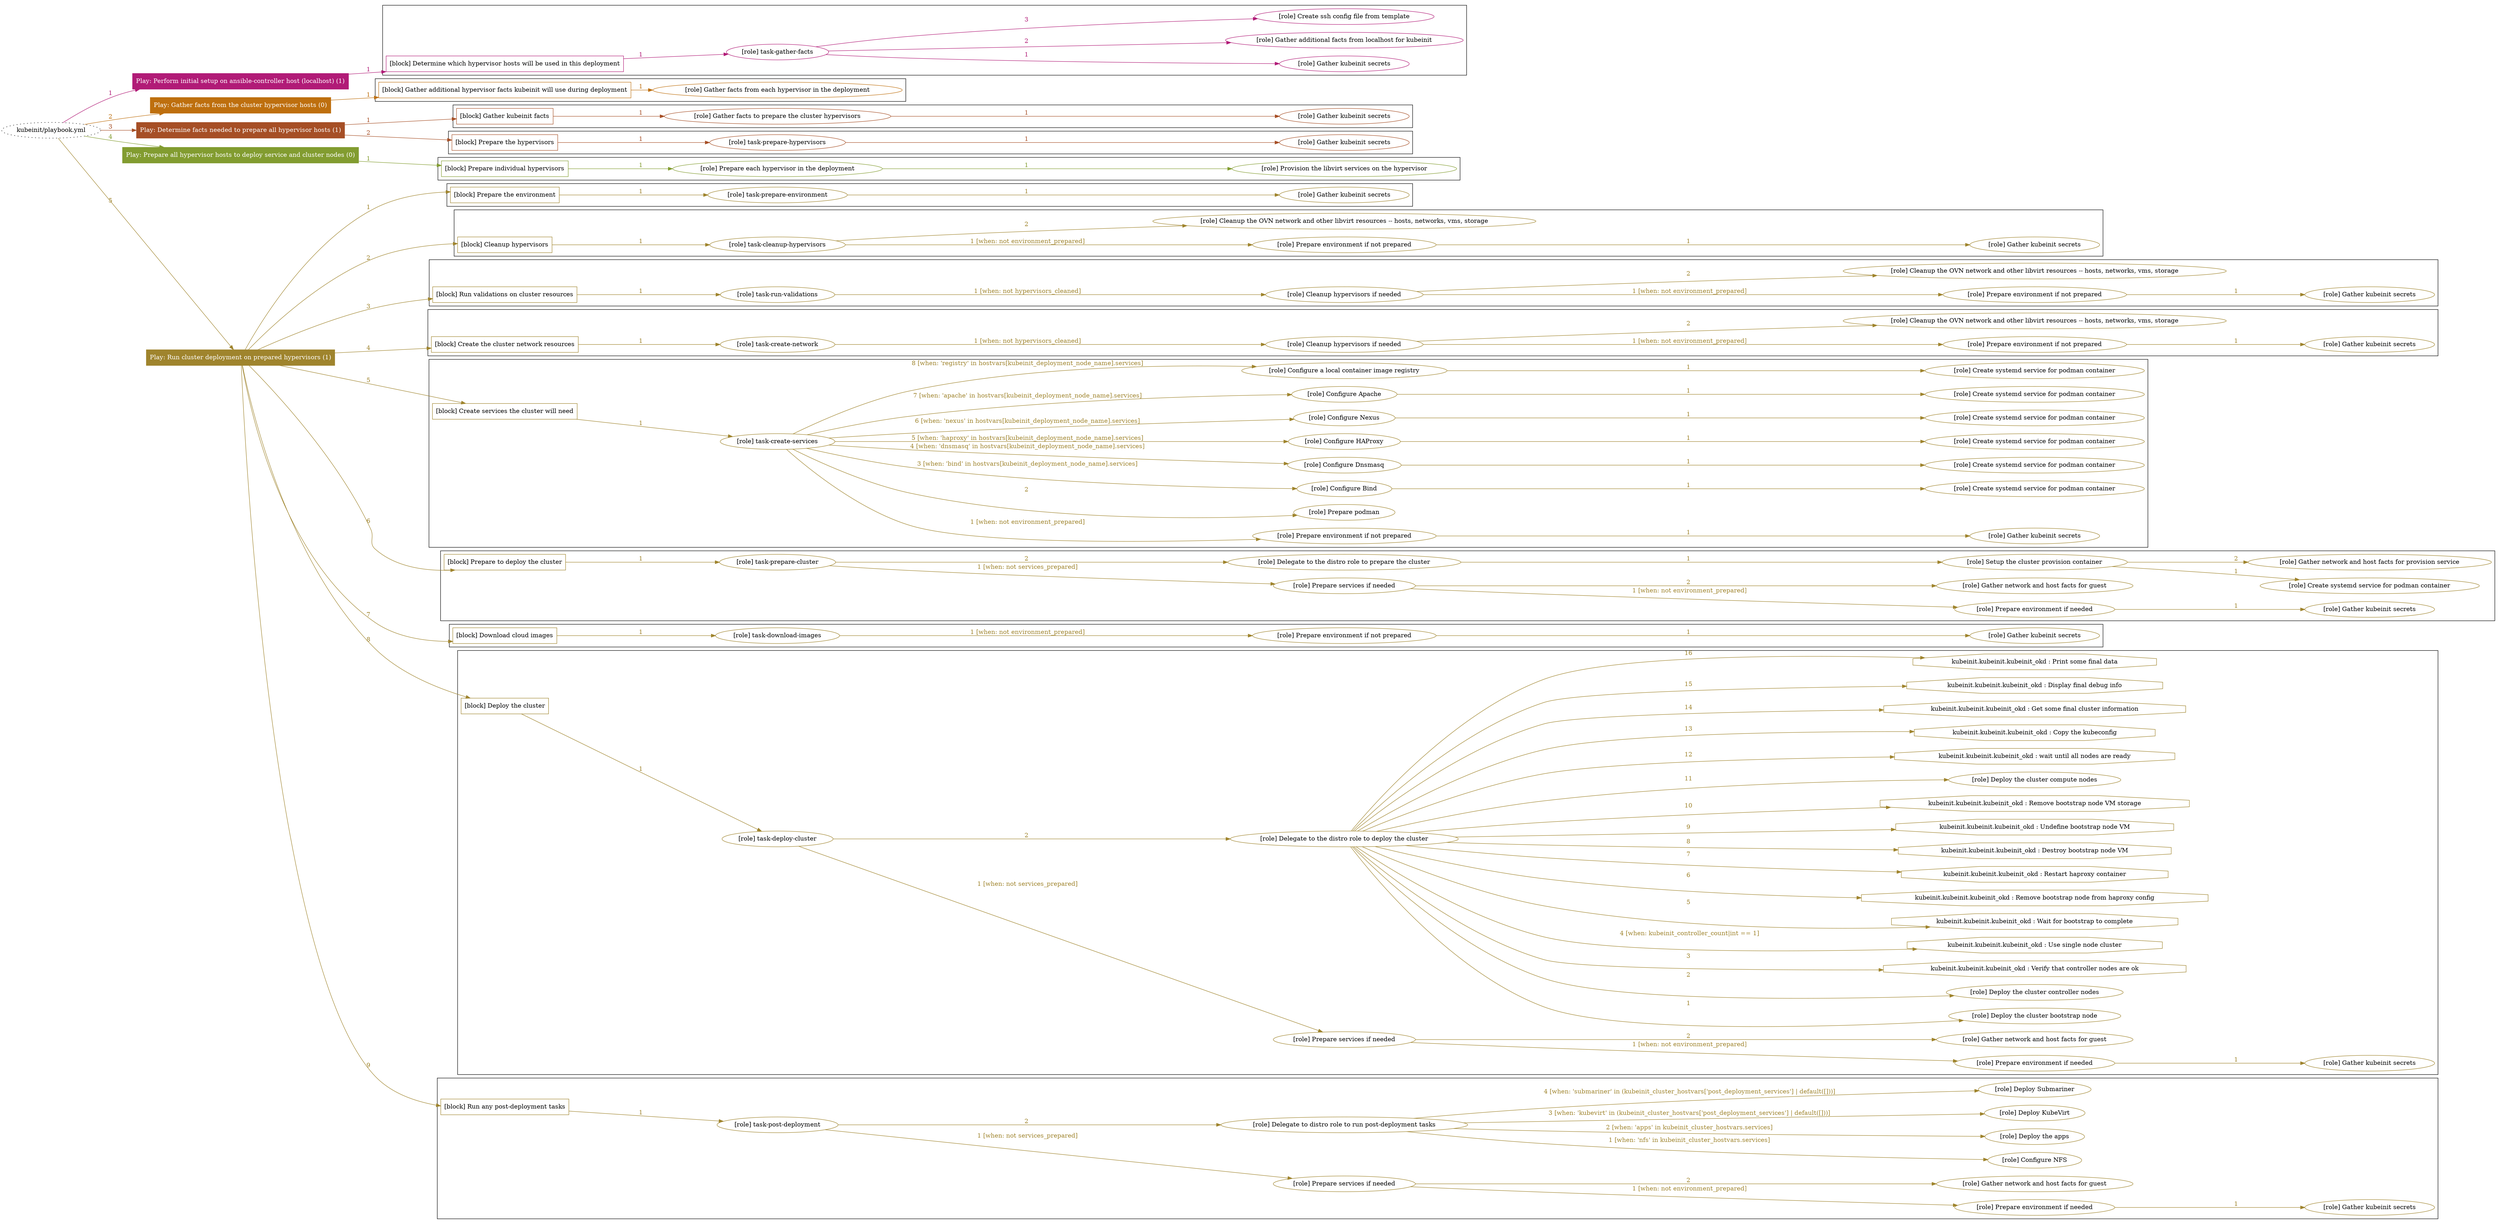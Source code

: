 digraph {
	graph [concentrate=true ordering=in rankdir=LR ratio=fill]
	edge [esep=5 sep=10]
	"kubeinit/playbook.yml" [URL="/home/runner/work/kubeinit/kubeinit/kubeinit/playbook.yml" id=playbook_5c9ea34f style=dotted]
	"kubeinit/playbook.yml" -> play_6ca6a81e [label="1 " color="#b11b77" fontcolor="#b11b77" id=edge_bc19cc4a labeltooltip="1 " tooltip="1 "]
	subgraph "Play: Perform initial setup on ansible-controller host (localhost) (1)" {
		play_6ca6a81e [label="Play: Perform initial setup on ansible-controller host (localhost) (1)" URL="/home/runner/work/kubeinit/kubeinit/kubeinit/playbook.yml" color="#b11b77" fontcolor="#ffffff" id=play_6ca6a81e shape=box style=filled tooltip=localhost]
		play_6ca6a81e -> block_f08c0047 [label=1 color="#b11b77" fontcolor="#b11b77" id=edge_d93e45da labeltooltip=1 tooltip=1]
		subgraph cluster_block_f08c0047 {
			block_f08c0047 [label="[block] Determine which hypervisor hosts will be used in this deployment" URL="/home/runner/work/kubeinit/kubeinit/kubeinit/playbook.yml" color="#b11b77" id=block_f08c0047 labeltooltip="Determine which hypervisor hosts will be used in this deployment" shape=box tooltip="Determine which hypervisor hosts will be used in this deployment"]
			block_f08c0047 -> role_46effdf0 [label="1 " color="#b11b77" fontcolor="#b11b77" id=edge_4ccb968c labeltooltip="1 " tooltip="1 "]
			subgraph "task-gather-facts" {
				role_46effdf0 [label="[role] task-gather-facts" URL="/home/runner/work/kubeinit/kubeinit/kubeinit/playbook.yml" color="#b11b77" id=role_46effdf0 tooltip="task-gather-facts"]
				role_46effdf0 -> role_02575745 [label="1 " color="#b11b77" fontcolor="#b11b77" id=edge_0989b339 labeltooltip="1 " tooltip="1 "]
				subgraph "Gather kubeinit secrets" {
					role_02575745 [label="[role] Gather kubeinit secrets" URL="/home/runner/.ansible/collections/ansible_collections/kubeinit/kubeinit/roles/kubeinit_prepare/tasks/build_hypervisors_group.yml" color="#b11b77" id=role_02575745 tooltip="Gather kubeinit secrets"]
				}
				role_46effdf0 -> role_52f49c52 [label="2 " color="#b11b77" fontcolor="#b11b77" id=edge_9549714e labeltooltip="2 " tooltip="2 "]
				subgraph "Gather additional facts from localhost for kubeinit" {
					role_52f49c52 [label="[role] Gather additional facts from localhost for kubeinit" URL="/home/runner/.ansible/collections/ansible_collections/kubeinit/kubeinit/roles/kubeinit_prepare/tasks/build_hypervisors_group.yml" color="#b11b77" id=role_52f49c52 tooltip="Gather additional facts from localhost for kubeinit"]
				}
				role_46effdf0 -> role_6942180b [label="3 " color="#b11b77" fontcolor="#b11b77" id=edge_e571b41d labeltooltip="3 " tooltip="3 "]
				subgraph "Create ssh config file from template" {
					role_6942180b [label="[role] Create ssh config file from template" URL="/home/runner/.ansible/collections/ansible_collections/kubeinit/kubeinit/roles/kubeinit_prepare/tasks/build_hypervisors_group.yml" color="#b11b77" id=role_6942180b tooltip="Create ssh config file from template"]
				}
			}
		}
	}
	"kubeinit/playbook.yml" -> play_04910072 [label="2 " color="#be6f0e" fontcolor="#be6f0e" id=edge_32b33749 labeltooltip="2 " tooltip="2 "]
	subgraph "Play: Gather facts from the cluster hypervisor hosts (0)" {
		play_04910072 [label="Play: Gather facts from the cluster hypervisor hosts (0)" URL="/home/runner/work/kubeinit/kubeinit/kubeinit/playbook.yml" color="#be6f0e" fontcolor="#ffffff" id=play_04910072 shape=box style=filled tooltip="Play: Gather facts from the cluster hypervisor hosts (0)"]
		play_04910072 -> block_9ff4bc0a [label=1 color="#be6f0e" fontcolor="#be6f0e" id=edge_abeae41e labeltooltip=1 tooltip=1]
		subgraph cluster_block_9ff4bc0a {
			block_9ff4bc0a [label="[block] Gather additional hypervisor facts kubeinit will use during deployment" URL="/home/runner/work/kubeinit/kubeinit/kubeinit/playbook.yml" color="#be6f0e" id=block_9ff4bc0a labeltooltip="Gather additional hypervisor facts kubeinit will use during deployment" shape=box tooltip="Gather additional hypervisor facts kubeinit will use during deployment"]
			block_9ff4bc0a -> role_555adbfb [label="1 " color="#be6f0e" fontcolor="#be6f0e" id=edge_a27bd84a labeltooltip="1 " tooltip="1 "]
			subgraph "Gather facts from each hypervisor in the deployment" {
				role_555adbfb [label="[role] Gather facts from each hypervisor in the deployment" URL="/home/runner/work/kubeinit/kubeinit/kubeinit/playbook.yml" color="#be6f0e" id=role_555adbfb tooltip="Gather facts from each hypervisor in the deployment"]
			}
		}
	}
	"kubeinit/playbook.yml" -> play_123aeae4 [label="3 " color="#a64f26" fontcolor="#a64f26" id=edge_34bd69ea labeltooltip="3 " tooltip="3 "]
	subgraph "Play: Determine facts needed to prepare all hypervisor hosts (1)" {
		play_123aeae4 [label="Play: Determine facts needed to prepare all hypervisor hosts (1)" URL="/home/runner/work/kubeinit/kubeinit/kubeinit/playbook.yml" color="#a64f26" fontcolor="#ffffff" id=play_123aeae4 shape=box style=filled tooltip=localhost]
		play_123aeae4 -> block_f031c264 [label=1 color="#a64f26" fontcolor="#a64f26" id=edge_2b892676 labeltooltip=1 tooltip=1]
		subgraph cluster_block_f031c264 {
			block_f031c264 [label="[block] Gather kubeinit facts" URL="/home/runner/work/kubeinit/kubeinit/kubeinit/playbook.yml" color="#a64f26" id=block_f031c264 labeltooltip="Gather kubeinit facts" shape=box tooltip="Gather kubeinit facts"]
			block_f031c264 -> role_c4367da5 [label="1 " color="#a64f26" fontcolor="#a64f26" id=edge_7df99461 labeltooltip="1 " tooltip="1 "]
			subgraph "Gather facts to prepare the cluster hypervisors" {
				role_c4367da5 [label="[role] Gather facts to prepare the cluster hypervisors" URL="/home/runner/work/kubeinit/kubeinit/kubeinit/playbook.yml" color="#a64f26" id=role_c4367da5 tooltip="Gather facts to prepare the cluster hypervisors"]
				role_c4367da5 -> role_2ec5369c [label="1 " color="#a64f26" fontcolor="#a64f26" id=edge_28082bf4 labeltooltip="1 " tooltip="1 "]
				subgraph "Gather kubeinit secrets" {
					role_2ec5369c [label="[role] Gather kubeinit secrets" URL="/home/runner/.ansible/collections/ansible_collections/kubeinit/kubeinit/roles/kubeinit_prepare/tasks/gather_kubeinit_facts.yml" color="#a64f26" id=role_2ec5369c tooltip="Gather kubeinit secrets"]
				}
			}
		}
		play_123aeae4 -> block_99a0bf9a [label=2 color="#a64f26" fontcolor="#a64f26" id=edge_ea6e3ba3 labeltooltip=2 tooltip=2]
		subgraph cluster_block_99a0bf9a {
			block_99a0bf9a [label="[block] Prepare the hypervisors" URL="/home/runner/work/kubeinit/kubeinit/kubeinit/playbook.yml" color="#a64f26" id=block_99a0bf9a labeltooltip="Prepare the hypervisors" shape=box tooltip="Prepare the hypervisors"]
			block_99a0bf9a -> role_23d9ab2c [label="1 " color="#a64f26" fontcolor="#a64f26" id=edge_b837ba85 labeltooltip="1 " tooltip="1 "]
			subgraph "task-prepare-hypervisors" {
				role_23d9ab2c [label="[role] task-prepare-hypervisors" URL="/home/runner/work/kubeinit/kubeinit/kubeinit/playbook.yml" color="#a64f26" id=role_23d9ab2c tooltip="task-prepare-hypervisors"]
				role_23d9ab2c -> role_a0cd9a19 [label="1 " color="#a64f26" fontcolor="#a64f26" id=edge_18cffeb0 labeltooltip="1 " tooltip="1 "]
				subgraph "Gather kubeinit secrets" {
					role_a0cd9a19 [label="[role] Gather kubeinit secrets" URL="/home/runner/.ansible/collections/ansible_collections/kubeinit/kubeinit/roles/kubeinit_prepare/tasks/gather_kubeinit_facts.yml" color="#a64f26" id=role_a0cd9a19 tooltip="Gather kubeinit secrets"]
				}
			}
		}
	}
	"kubeinit/playbook.yml" -> play_250181da [label="4 " color="#829c30" fontcolor="#829c30" id=edge_bc5424ec labeltooltip="4 " tooltip="4 "]
	subgraph "Play: Prepare all hypervisor hosts to deploy service and cluster nodes (0)" {
		play_250181da [label="Play: Prepare all hypervisor hosts to deploy service and cluster nodes (0)" URL="/home/runner/work/kubeinit/kubeinit/kubeinit/playbook.yml" color="#829c30" fontcolor="#ffffff" id=play_250181da shape=box style=filled tooltip="Play: Prepare all hypervisor hosts to deploy service and cluster nodes (0)"]
		play_250181da -> block_2d2db09a [label=1 color="#829c30" fontcolor="#829c30" id=edge_62d08c64 labeltooltip=1 tooltip=1]
		subgraph cluster_block_2d2db09a {
			block_2d2db09a [label="[block] Prepare individual hypervisors" URL="/home/runner/work/kubeinit/kubeinit/kubeinit/playbook.yml" color="#829c30" id=block_2d2db09a labeltooltip="Prepare individual hypervisors" shape=box tooltip="Prepare individual hypervisors"]
			block_2d2db09a -> role_5357b9eb [label="1 " color="#829c30" fontcolor="#829c30" id=edge_71a5f24c labeltooltip="1 " tooltip="1 "]
			subgraph "Prepare each hypervisor in the deployment" {
				role_5357b9eb [label="[role] Prepare each hypervisor in the deployment" URL="/home/runner/work/kubeinit/kubeinit/kubeinit/playbook.yml" color="#829c30" id=role_5357b9eb tooltip="Prepare each hypervisor in the deployment"]
				role_5357b9eb -> role_ceb59b90 [label="1 " color="#829c30" fontcolor="#829c30" id=edge_4a9be993 labeltooltip="1 " tooltip="1 "]
				subgraph "Provision the libvirt services on the hypervisor" {
					role_ceb59b90 [label="[role] Provision the libvirt services on the hypervisor" URL="/home/runner/.ansible/collections/ansible_collections/kubeinit/kubeinit/roles/kubeinit_prepare/tasks/prepare_hypervisor.yml" color="#829c30" id=role_ceb59b90 tooltip="Provision the libvirt services on the hypervisor"]
				}
			}
		}
	}
	"kubeinit/playbook.yml" -> play_fdb95ba7 [label="5 " color="#9f842d" fontcolor="#9f842d" id=edge_77c61ff1 labeltooltip="5 " tooltip="5 "]
	subgraph "Play: Run cluster deployment on prepared hypervisors (1)" {
		play_fdb95ba7 [label="Play: Run cluster deployment on prepared hypervisors (1)" URL="/home/runner/work/kubeinit/kubeinit/kubeinit/playbook.yml" color="#9f842d" fontcolor="#ffffff" id=play_fdb95ba7 shape=box style=filled tooltip=localhost]
		play_fdb95ba7 -> block_2489b379 [label=1 color="#9f842d" fontcolor="#9f842d" id=edge_9f015bc4 labeltooltip=1 tooltip=1]
		subgraph cluster_block_2489b379 {
			block_2489b379 [label="[block] Prepare the environment" URL="/home/runner/work/kubeinit/kubeinit/kubeinit/playbook.yml" color="#9f842d" id=block_2489b379 labeltooltip="Prepare the environment" shape=box tooltip="Prepare the environment"]
			block_2489b379 -> role_5314d300 [label="1 " color="#9f842d" fontcolor="#9f842d" id=edge_045f921e labeltooltip="1 " tooltip="1 "]
			subgraph "task-prepare-environment" {
				role_5314d300 [label="[role] task-prepare-environment" URL="/home/runner/work/kubeinit/kubeinit/kubeinit/playbook.yml" color="#9f842d" id=role_5314d300 tooltip="task-prepare-environment"]
				role_5314d300 -> role_a15a2a4b [label="1 " color="#9f842d" fontcolor="#9f842d" id=edge_af68b3f9 labeltooltip="1 " tooltip="1 "]
				subgraph "Gather kubeinit secrets" {
					role_a15a2a4b [label="[role] Gather kubeinit secrets" URL="/home/runner/.ansible/collections/ansible_collections/kubeinit/kubeinit/roles/kubeinit_prepare/tasks/gather_kubeinit_facts.yml" color="#9f842d" id=role_a15a2a4b tooltip="Gather kubeinit secrets"]
				}
			}
		}
		play_fdb95ba7 -> block_fb2d75e4 [label=2 color="#9f842d" fontcolor="#9f842d" id=edge_a36cff0e labeltooltip=2 tooltip=2]
		subgraph cluster_block_fb2d75e4 {
			block_fb2d75e4 [label="[block] Cleanup hypervisors" URL="/home/runner/work/kubeinit/kubeinit/kubeinit/playbook.yml" color="#9f842d" id=block_fb2d75e4 labeltooltip="Cleanup hypervisors" shape=box tooltip="Cleanup hypervisors"]
			block_fb2d75e4 -> role_4b545f25 [label="1 " color="#9f842d" fontcolor="#9f842d" id=edge_f56faf83 labeltooltip="1 " tooltip="1 "]
			subgraph "task-cleanup-hypervisors" {
				role_4b545f25 [label="[role] task-cleanup-hypervisors" URL="/home/runner/work/kubeinit/kubeinit/kubeinit/playbook.yml" color="#9f842d" id=role_4b545f25 tooltip="task-cleanup-hypervisors"]
				role_4b545f25 -> role_45f59d9d [label="1 [when: not environment_prepared]" color="#9f842d" fontcolor="#9f842d" id=edge_b9a0f768 labeltooltip="1 [when: not environment_prepared]" tooltip="1 [when: not environment_prepared]"]
				subgraph "Prepare environment if not prepared" {
					role_45f59d9d [label="[role] Prepare environment if not prepared" URL="/home/runner/.ansible/collections/ansible_collections/kubeinit/kubeinit/roles/kubeinit_prepare/tasks/cleanup_hypervisors.yml" color="#9f842d" id=role_45f59d9d tooltip="Prepare environment if not prepared"]
					role_45f59d9d -> role_58a70e2a [label="1 " color="#9f842d" fontcolor="#9f842d" id=edge_07c95e35 labeltooltip="1 " tooltip="1 "]
					subgraph "Gather kubeinit secrets" {
						role_58a70e2a [label="[role] Gather kubeinit secrets" URL="/home/runner/.ansible/collections/ansible_collections/kubeinit/kubeinit/roles/kubeinit_prepare/tasks/gather_kubeinit_facts.yml" color="#9f842d" id=role_58a70e2a tooltip="Gather kubeinit secrets"]
					}
				}
				role_4b545f25 -> role_06baeb85 [label="2 " color="#9f842d" fontcolor="#9f842d" id=edge_52d28c31 labeltooltip="2 " tooltip="2 "]
				subgraph "Cleanup the OVN network and other libvirt resources -- hosts, networks, vms, storage" {
					role_06baeb85 [label="[role] Cleanup the OVN network and other libvirt resources -- hosts, networks, vms, storage" URL="/home/runner/.ansible/collections/ansible_collections/kubeinit/kubeinit/roles/kubeinit_prepare/tasks/cleanup_hypervisors.yml" color="#9f842d" id=role_06baeb85 tooltip="Cleanup the OVN network and other libvirt resources -- hosts, networks, vms, storage"]
				}
			}
		}
		play_fdb95ba7 -> block_4ee305fd [label=3 color="#9f842d" fontcolor="#9f842d" id=edge_219af2a5 labeltooltip=3 tooltip=3]
		subgraph cluster_block_4ee305fd {
			block_4ee305fd [label="[block] Run validations on cluster resources" URL="/home/runner/work/kubeinit/kubeinit/kubeinit/playbook.yml" color="#9f842d" id=block_4ee305fd labeltooltip="Run validations on cluster resources" shape=box tooltip="Run validations on cluster resources"]
			block_4ee305fd -> role_12e3448e [label="1 " color="#9f842d" fontcolor="#9f842d" id=edge_018dab3e labeltooltip="1 " tooltip="1 "]
			subgraph "task-run-validations" {
				role_12e3448e [label="[role] task-run-validations" URL="/home/runner/work/kubeinit/kubeinit/kubeinit/playbook.yml" color="#9f842d" id=role_12e3448e tooltip="task-run-validations"]
				role_12e3448e -> role_e80b1816 [label="1 [when: not hypervisors_cleaned]" color="#9f842d" fontcolor="#9f842d" id=edge_d7df7fc5 labeltooltip="1 [when: not hypervisors_cleaned]" tooltip="1 [when: not hypervisors_cleaned]"]
				subgraph "Cleanup hypervisors if needed" {
					role_e80b1816 [label="[role] Cleanup hypervisors if needed" URL="/home/runner/.ansible/collections/ansible_collections/kubeinit/kubeinit/roles/kubeinit_validations/tasks/main.yml" color="#9f842d" id=role_e80b1816 tooltip="Cleanup hypervisors if needed"]
					role_e80b1816 -> role_5dd00acd [label="1 [when: not environment_prepared]" color="#9f842d" fontcolor="#9f842d" id=edge_6396c7f1 labeltooltip="1 [when: not environment_prepared]" tooltip="1 [when: not environment_prepared]"]
					subgraph "Prepare environment if not prepared" {
						role_5dd00acd [label="[role] Prepare environment if not prepared" URL="/home/runner/.ansible/collections/ansible_collections/kubeinit/kubeinit/roles/kubeinit_prepare/tasks/cleanup_hypervisors.yml" color="#9f842d" id=role_5dd00acd tooltip="Prepare environment if not prepared"]
						role_5dd00acd -> role_b77a08d2 [label="1 " color="#9f842d" fontcolor="#9f842d" id=edge_6ab405a1 labeltooltip="1 " tooltip="1 "]
						subgraph "Gather kubeinit secrets" {
							role_b77a08d2 [label="[role] Gather kubeinit secrets" URL="/home/runner/.ansible/collections/ansible_collections/kubeinit/kubeinit/roles/kubeinit_prepare/tasks/gather_kubeinit_facts.yml" color="#9f842d" id=role_b77a08d2 tooltip="Gather kubeinit secrets"]
						}
					}
					role_e80b1816 -> role_f80e8700 [label="2 " color="#9f842d" fontcolor="#9f842d" id=edge_5b8216fa labeltooltip="2 " tooltip="2 "]
					subgraph "Cleanup the OVN network and other libvirt resources -- hosts, networks, vms, storage" {
						role_f80e8700 [label="[role] Cleanup the OVN network and other libvirt resources -- hosts, networks, vms, storage" URL="/home/runner/.ansible/collections/ansible_collections/kubeinit/kubeinit/roles/kubeinit_prepare/tasks/cleanup_hypervisors.yml" color="#9f842d" id=role_f80e8700 tooltip="Cleanup the OVN network and other libvirt resources -- hosts, networks, vms, storage"]
					}
				}
			}
		}
		play_fdb95ba7 -> block_e881de20 [label=4 color="#9f842d" fontcolor="#9f842d" id=edge_c9b42a69 labeltooltip=4 tooltip=4]
		subgraph cluster_block_e881de20 {
			block_e881de20 [label="[block] Create the cluster network resources" URL="/home/runner/work/kubeinit/kubeinit/kubeinit/playbook.yml" color="#9f842d" id=block_e881de20 labeltooltip="Create the cluster network resources" shape=box tooltip="Create the cluster network resources"]
			block_e881de20 -> role_6b507921 [label="1 " color="#9f842d" fontcolor="#9f842d" id=edge_560c2b7f labeltooltip="1 " tooltip="1 "]
			subgraph "task-create-network" {
				role_6b507921 [label="[role] task-create-network" URL="/home/runner/work/kubeinit/kubeinit/kubeinit/playbook.yml" color="#9f842d" id=role_6b507921 tooltip="task-create-network"]
				role_6b507921 -> role_490951cf [label="1 [when: not hypervisors_cleaned]" color="#9f842d" fontcolor="#9f842d" id=edge_1a893637 labeltooltip="1 [when: not hypervisors_cleaned]" tooltip="1 [when: not hypervisors_cleaned]"]
				subgraph "Cleanup hypervisors if needed" {
					role_490951cf [label="[role] Cleanup hypervisors if needed" URL="/home/runner/.ansible/collections/ansible_collections/kubeinit/kubeinit/roles/kubeinit_libvirt/tasks/create_network.yml" color="#9f842d" id=role_490951cf tooltip="Cleanup hypervisors if needed"]
					role_490951cf -> role_0cce19fe [label="1 [when: not environment_prepared]" color="#9f842d" fontcolor="#9f842d" id=edge_66a52997 labeltooltip="1 [when: not environment_prepared]" tooltip="1 [when: not environment_prepared]"]
					subgraph "Prepare environment if not prepared" {
						role_0cce19fe [label="[role] Prepare environment if not prepared" URL="/home/runner/.ansible/collections/ansible_collections/kubeinit/kubeinit/roles/kubeinit_prepare/tasks/cleanup_hypervisors.yml" color="#9f842d" id=role_0cce19fe tooltip="Prepare environment if not prepared"]
						role_0cce19fe -> role_42bb7823 [label="1 " color="#9f842d" fontcolor="#9f842d" id=edge_862bc9ec labeltooltip="1 " tooltip="1 "]
						subgraph "Gather kubeinit secrets" {
							role_42bb7823 [label="[role] Gather kubeinit secrets" URL="/home/runner/.ansible/collections/ansible_collections/kubeinit/kubeinit/roles/kubeinit_prepare/tasks/gather_kubeinit_facts.yml" color="#9f842d" id=role_42bb7823 tooltip="Gather kubeinit secrets"]
						}
					}
					role_490951cf -> role_b9e0cc0f [label="2 " color="#9f842d" fontcolor="#9f842d" id=edge_169fe3ca labeltooltip="2 " tooltip="2 "]
					subgraph "Cleanup the OVN network and other libvirt resources -- hosts, networks, vms, storage" {
						role_b9e0cc0f [label="[role] Cleanup the OVN network and other libvirt resources -- hosts, networks, vms, storage" URL="/home/runner/.ansible/collections/ansible_collections/kubeinit/kubeinit/roles/kubeinit_prepare/tasks/cleanup_hypervisors.yml" color="#9f842d" id=role_b9e0cc0f tooltip="Cleanup the OVN network and other libvirt resources -- hosts, networks, vms, storage"]
					}
				}
			}
		}
		play_fdb95ba7 -> block_011ed8ed [label=5 color="#9f842d" fontcolor="#9f842d" id=edge_d11bbd99 labeltooltip=5 tooltip=5]
		subgraph cluster_block_011ed8ed {
			block_011ed8ed [label="[block] Create services the cluster will need" URL="/home/runner/work/kubeinit/kubeinit/kubeinit/playbook.yml" color="#9f842d" id=block_011ed8ed labeltooltip="Create services the cluster will need" shape=box tooltip="Create services the cluster will need"]
			block_011ed8ed -> role_cbbc0d3c [label="1 " color="#9f842d" fontcolor="#9f842d" id=edge_ffdf1c21 labeltooltip="1 " tooltip="1 "]
			subgraph "task-create-services" {
				role_cbbc0d3c [label="[role] task-create-services" URL="/home/runner/work/kubeinit/kubeinit/kubeinit/playbook.yml" color="#9f842d" id=role_cbbc0d3c tooltip="task-create-services"]
				role_cbbc0d3c -> role_8a5542a7 [label="1 [when: not environment_prepared]" color="#9f842d" fontcolor="#9f842d" id=edge_78867807 labeltooltip="1 [when: not environment_prepared]" tooltip="1 [when: not environment_prepared]"]
				subgraph "Prepare environment if not prepared" {
					role_8a5542a7 [label="[role] Prepare environment if not prepared" URL="/home/runner/.ansible/collections/ansible_collections/kubeinit/kubeinit/roles/kubeinit_services/tasks/main.yml" color="#9f842d" id=role_8a5542a7 tooltip="Prepare environment if not prepared"]
					role_8a5542a7 -> role_35632159 [label="1 " color="#9f842d" fontcolor="#9f842d" id=edge_14d7e030 labeltooltip="1 " tooltip="1 "]
					subgraph "Gather kubeinit secrets" {
						role_35632159 [label="[role] Gather kubeinit secrets" URL="/home/runner/.ansible/collections/ansible_collections/kubeinit/kubeinit/roles/kubeinit_prepare/tasks/gather_kubeinit_facts.yml" color="#9f842d" id=role_35632159 tooltip="Gather kubeinit secrets"]
					}
				}
				role_cbbc0d3c -> role_1b38c17b [label="2 " color="#9f842d" fontcolor="#9f842d" id=edge_384ac13d labeltooltip="2 " tooltip="2 "]
				subgraph "Prepare podman" {
					role_1b38c17b [label="[role] Prepare podman" URL="/home/runner/.ansible/collections/ansible_collections/kubeinit/kubeinit/roles/kubeinit_services/tasks/00_create_service_pod.yml" color="#9f842d" id=role_1b38c17b tooltip="Prepare podman"]
				}
				role_cbbc0d3c -> role_5c2cfbb3 [label="3 [when: 'bind' in hostvars[kubeinit_deployment_node_name].services]" color="#9f842d" fontcolor="#9f842d" id=edge_b92c1712 labeltooltip="3 [when: 'bind' in hostvars[kubeinit_deployment_node_name].services]" tooltip="3 [when: 'bind' in hostvars[kubeinit_deployment_node_name].services]"]
				subgraph "Configure Bind" {
					role_5c2cfbb3 [label="[role] Configure Bind" URL="/home/runner/.ansible/collections/ansible_collections/kubeinit/kubeinit/roles/kubeinit_services/tasks/start_services_containers.yml" color="#9f842d" id=role_5c2cfbb3 tooltip="Configure Bind"]
					role_5c2cfbb3 -> role_f5721a11 [label="1 " color="#9f842d" fontcolor="#9f842d" id=edge_a5fd47d2 labeltooltip="1 " tooltip="1 "]
					subgraph "Create systemd service for podman container" {
						role_f5721a11 [label="[role] Create systemd service for podman container" URL="/home/runner/.ansible/collections/ansible_collections/kubeinit/kubeinit/roles/kubeinit_bind/tasks/main.yml" color="#9f842d" id=role_f5721a11 tooltip="Create systemd service for podman container"]
					}
				}
				role_cbbc0d3c -> role_ef0eac3e [label="4 [when: 'dnsmasq' in hostvars[kubeinit_deployment_node_name].services]" color="#9f842d" fontcolor="#9f842d" id=edge_5fca2f9b labeltooltip="4 [when: 'dnsmasq' in hostvars[kubeinit_deployment_node_name].services]" tooltip="4 [when: 'dnsmasq' in hostvars[kubeinit_deployment_node_name].services]"]
				subgraph "Configure Dnsmasq" {
					role_ef0eac3e [label="[role] Configure Dnsmasq" URL="/home/runner/.ansible/collections/ansible_collections/kubeinit/kubeinit/roles/kubeinit_services/tasks/start_services_containers.yml" color="#9f842d" id=role_ef0eac3e tooltip="Configure Dnsmasq"]
					role_ef0eac3e -> role_a79880ce [label="1 " color="#9f842d" fontcolor="#9f842d" id=edge_c4adb071 labeltooltip="1 " tooltip="1 "]
					subgraph "Create systemd service for podman container" {
						role_a79880ce [label="[role] Create systemd service for podman container" URL="/home/runner/.ansible/collections/ansible_collections/kubeinit/kubeinit/roles/kubeinit_dnsmasq/tasks/main.yml" color="#9f842d" id=role_a79880ce tooltip="Create systemd service for podman container"]
					}
				}
				role_cbbc0d3c -> role_a41faef6 [label="5 [when: 'haproxy' in hostvars[kubeinit_deployment_node_name].services]" color="#9f842d" fontcolor="#9f842d" id=edge_02bffbbb labeltooltip="5 [when: 'haproxy' in hostvars[kubeinit_deployment_node_name].services]" tooltip="5 [when: 'haproxy' in hostvars[kubeinit_deployment_node_name].services]"]
				subgraph "Configure HAProxy" {
					role_a41faef6 [label="[role] Configure HAProxy" URL="/home/runner/.ansible/collections/ansible_collections/kubeinit/kubeinit/roles/kubeinit_services/tasks/start_services_containers.yml" color="#9f842d" id=role_a41faef6 tooltip="Configure HAProxy"]
					role_a41faef6 -> role_c4fc9a74 [label="1 " color="#9f842d" fontcolor="#9f842d" id=edge_853d9db9 labeltooltip="1 " tooltip="1 "]
					subgraph "Create systemd service for podman container" {
						role_c4fc9a74 [label="[role] Create systemd service for podman container" URL="/home/runner/.ansible/collections/ansible_collections/kubeinit/kubeinit/roles/kubeinit_haproxy/tasks/main.yml" color="#9f842d" id=role_c4fc9a74 tooltip="Create systemd service for podman container"]
					}
				}
				role_cbbc0d3c -> role_f77bb452 [label="6 [when: 'nexus' in hostvars[kubeinit_deployment_node_name].services]" color="#9f842d" fontcolor="#9f842d" id=edge_c26999d1 labeltooltip="6 [when: 'nexus' in hostvars[kubeinit_deployment_node_name].services]" tooltip="6 [when: 'nexus' in hostvars[kubeinit_deployment_node_name].services]"]
				subgraph "Configure Nexus" {
					role_f77bb452 [label="[role] Configure Nexus" URL="/home/runner/.ansible/collections/ansible_collections/kubeinit/kubeinit/roles/kubeinit_services/tasks/start_services_containers.yml" color="#9f842d" id=role_f77bb452 tooltip="Configure Nexus"]
					role_f77bb452 -> role_3c3d5d7b [label="1 " color="#9f842d" fontcolor="#9f842d" id=edge_e39b9fee labeltooltip="1 " tooltip="1 "]
					subgraph "Create systemd service for podman container" {
						role_3c3d5d7b [label="[role] Create systemd service for podman container" URL="/home/runner/.ansible/collections/ansible_collections/kubeinit/kubeinit/roles/kubeinit_nexus/tasks/main.yml" color="#9f842d" id=role_3c3d5d7b tooltip="Create systemd service for podman container"]
					}
				}
				role_cbbc0d3c -> role_1180399e [label="7 [when: 'apache' in hostvars[kubeinit_deployment_node_name].services]" color="#9f842d" fontcolor="#9f842d" id=edge_1ae8761e labeltooltip="7 [when: 'apache' in hostvars[kubeinit_deployment_node_name].services]" tooltip="7 [when: 'apache' in hostvars[kubeinit_deployment_node_name].services]"]
				subgraph "Configure Apache" {
					role_1180399e [label="[role] Configure Apache" URL="/home/runner/.ansible/collections/ansible_collections/kubeinit/kubeinit/roles/kubeinit_services/tasks/start_services_containers.yml" color="#9f842d" id=role_1180399e tooltip="Configure Apache"]
					role_1180399e -> role_098f59a2 [label="1 " color="#9f842d" fontcolor="#9f842d" id=edge_5eb0798c labeltooltip="1 " tooltip="1 "]
					subgraph "Create systemd service for podman container" {
						role_098f59a2 [label="[role] Create systemd service for podman container" URL="/home/runner/.ansible/collections/ansible_collections/kubeinit/kubeinit/roles/kubeinit_apache/tasks/main.yml" color="#9f842d" id=role_098f59a2 tooltip="Create systemd service for podman container"]
					}
				}
				role_cbbc0d3c -> role_86fb2ae7 [label="8 [when: 'registry' in hostvars[kubeinit_deployment_node_name].services]" color="#9f842d" fontcolor="#9f842d" id=edge_20c2c70c labeltooltip="8 [when: 'registry' in hostvars[kubeinit_deployment_node_name].services]" tooltip="8 [when: 'registry' in hostvars[kubeinit_deployment_node_name].services]"]
				subgraph "Configure a local container image registry" {
					role_86fb2ae7 [label="[role] Configure a local container image registry" URL="/home/runner/.ansible/collections/ansible_collections/kubeinit/kubeinit/roles/kubeinit_services/tasks/start_services_containers.yml" color="#9f842d" id=role_86fb2ae7 tooltip="Configure a local container image registry"]
					role_86fb2ae7 -> role_2b350742 [label="1 " color="#9f842d" fontcolor="#9f842d" id=edge_34033289 labeltooltip="1 " tooltip="1 "]
					subgraph "Create systemd service for podman container" {
						role_2b350742 [label="[role] Create systemd service for podman container" URL="/home/runner/.ansible/collections/ansible_collections/kubeinit/kubeinit/roles/kubeinit_registry/tasks/main.yml" color="#9f842d" id=role_2b350742 tooltip="Create systemd service for podman container"]
					}
				}
			}
		}
		play_fdb95ba7 -> block_bd5c8f05 [label=6 color="#9f842d" fontcolor="#9f842d" id=edge_f25d4a4e labeltooltip=6 tooltip=6]
		subgraph cluster_block_bd5c8f05 {
			block_bd5c8f05 [label="[block] Prepare to deploy the cluster" URL="/home/runner/work/kubeinit/kubeinit/kubeinit/playbook.yml" color="#9f842d" id=block_bd5c8f05 labeltooltip="Prepare to deploy the cluster" shape=box tooltip="Prepare to deploy the cluster"]
			block_bd5c8f05 -> role_a10d828e [label="1 " color="#9f842d" fontcolor="#9f842d" id=edge_dd3180bf labeltooltip="1 " tooltip="1 "]
			subgraph "task-prepare-cluster" {
				role_a10d828e [label="[role] task-prepare-cluster" URL="/home/runner/work/kubeinit/kubeinit/kubeinit/playbook.yml" color="#9f842d" id=role_a10d828e tooltip="task-prepare-cluster"]
				role_a10d828e -> role_a5359326 [label="1 [when: not services_prepared]" color="#9f842d" fontcolor="#9f842d" id=edge_d145ba79 labeltooltip="1 [when: not services_prepared]" tooltip="1 [when: not services_prepared]"]
				subgraph "Prepare services if needed" {
					role_a5359326 [label="[role] Prepare services if needed" URL="/home/runner/.ansible/collections/ansible_collections/kubeinit/kubeinit/roles/kubeinit_prepare/tasks/prepare_cluster.yml" color="#9f842d" id=role_a5359326 tooltip="Prepare services if needed"]
					role_a5359326 -> role_83365433 [label="1 [when: not environment_prepared]" color="#9f842d" fontcolor="#9f842d" id=edge_549e7cdd labeltooltip="1 [when: not environment_prepared]" tooltip="1 [when: not environment_prepared]"]
					subgraph "Prepare environment if needed" {
						role_83365433 [label="[role] Prepare environment if needed" URL="/home/runner/.ansible/collections/ansible_collections/kubeinit/kubeinit/roles/kubeinit_services/tasks/prepare_services.yml" color="#9f842d" id=role_83365433 tooltip="Prepare environment if needed"]
						role_83365433 -> role_8e29b346 [label="1 " color="#9f842d" fontcolor="#9f842d" id=edge_6ba138e9 labeltooltip="1 " tooltip="1 "]
						subgraph "Gather kubeinit secrets" {
							role_8e29b346 [label="[role] Gather kubeinit secrets" URL="/home/runner/.ansible/collections/ansible_collections/kubeinit/kubeinit/roles/kubeinit_prepare/tasks/gather_kubeinit_facts.yml" color="#9f842d" id=role_8e29b346 tooltip="Gather kubeinit secrets"]
						}
					}
					role_a5359326 -> role_1b3cd330 [label="2 " color="#9f842d" fontcolor="#9f842d" id=edge_fbbd40bd labeltooltip="2 " tooltip="2 "]
					subgraph "Gather network and host facts for guest" {
						role_1b3cd330 [label="[role] Gather network and host facts for guest" URL="/home/runner/.ansible/collections/ansible_collections/kubeinit/kubeinit/roles/kubeinit_services/tasks/prepare_services.yml" color="#9f842d" id=role_1b3cd330 tooltip="Gather network and host facts for guest"]
					}
				}
				role_a10d828e -> role_102dda6d [label="2 " color="#9f842d" fontcolor="#9f842d" id=edge_cdc93ab4 labeltooltip="2 " tooltip="2 "]
				subgraph "Delegate to the distro role to prepare the cluster" {
					role_102dda6d [label="[role] Delegate to the distro role to prepare the cluster" URL="/home/runner/.ansible/collections/ansible_collections/kubeinit/kubeinit/roles/kubeinit_prepare/tasks/prepare_cluster.yml" color="#9f842d" id=role_102dda6d tooltip="Delegate to the distro role to prepare the cluster"]
					role_102dda6d -> role_a68e0c60 [label="1 " color="#9f842d" fontcolor="#9f842d" id=edge_7be90a56 labeltooltip="1 " tooltip="1 "]
					subgraph "Setup the cluster provision container" {
						role_a68e0c60 [label="[role] Setup the cluster provision container" URL="/home/runner/.ansible/collections/ansible_collections/kubeinit/kubeinit/roles/kubeinit_okd/tasks/prepare_cluster.yml" color="#9f842d" id=role_a68e0c60 tooltip="Setup the cluster provision container"]
						role_a68e0c60 -> role_7306503a [label="1 " color="#9f842d" fontcolor="#9f842d" id=edge_c296ba26 labeltooltip="1 " tooltip="1 "]
						subgraph "Create systemd service for podman container" {
							role_7306503a [label="[role] Create systemd service for podman container" URL="/home/runner/.ansible/collections/ansible_collections/kubeinit/kubeinit/roles/kubeinit_services/tasks/create_provision_container.yml" color="#9f842d" id=role_7306503a tooltip="Create systemd service for podman container"]
						}
						role_a68e0c60 -> role_a6c36906 [label="2 " color="#9f842d" fontcolor="#9f842d" id=edge_a5515fc1 labeltooltip="2 " tooltip="2 "]
						subgraph "Gather network and host facts for provision service" {
							role_a6c36906 [label="[role] Gather network and host facts for provision service" URL="/home/runner/.ansible/collections/ansible_collections/kubeinit/kubeinit/roles/kubeinit_services/tasks/create_provision_container.yml" color="#9f842d" id=role_a6c36906 tooltip="Gather network and host facts for provision service"]
						}
					}
				}
			}
		}
		play_fdb95ba7 -> block_0676ca1b [label=7 color="#9f842d" fontcolor="#9f842d" id=edge_cf9b727b labeltooltip=7 tooltip=7]
		subgraph cluster_block_0676ca1b {
			block_0676ca1b [label="[block] Download cloud images" URL="/home/runner/work/kubeinit/kubeinit/kubeinit/playbook.yml" color="#9f842d" id=block_0676ca1b labeltooltip="Download cloud images" shape=box tooltip="Download cloud images"]
			block_0676ca1b -> role_1669c7b3 [label="1 " color="#9f842d" fontcolor="#9f842d" id=edge_f8d0d9a1 labeltooltip="1 " tooltip="1 "]
			subgraph "task-download-images" {
				role_1669c7b3 [label="[role] task-download-images" URL="/home/runner/work/kubeinit/kubeinit/kubeinit/playbook.yml" color="#9f842d" id=role_1669c7b3 tooltip="task-download-images"]
				role_1669c7b3 -> role_85d298e8 [label="1 [when: not environment_prepared]" color="#9f842d" fontcolor="#9f842d" id=edge_b3973107 labeltooltip="1 [when: not environment_prepared]" tooltip="1 [when: not environment_prepared]"]
				subgraph "Prepare environment if not prepared" {
					role_85d298e8 [label="[role] Prepare environment if not prepared" URL="/home/runner/.ansible/collections/ansible_collections/kubeinit/kubeinit/roles/kubeinit_libvirt/tasks/download_cloud_images.yml" color="#9f842d" id=role_85d298e8 tooltip="Prepare environment if not prepared"]
					role_85d298e8 -> role_dfde1a72 [label="1 " color="#9f842d" fontcolor="#9f842d" id=edge_1e19ced2 labeltooltip="1 " tooltip="1 "]
					subgraph "Gather kubeinit secrets" {
						role_dfde1a72 [label="[role] Gather kubeinit secrets" URL="/home/runner/.ansible/collections/ansible_collections/kubeinit/kubeinit/roles/kubeinit_prepare/tasks/gather_kubeinit_facts.yml" color="#9f842d" id=role_dfde1a72 tooltip="Gather kubeinit secrets"]
					}
				}
			}
		}
		play_fdb95ba7 -> block_bfd5df28 [label=8 color="#9f842d" fontcolor="#9f842d" id=edge_06433570 labeltooltip=8 tooltip=8]
		subgraph cluster_block_bfd5df28 {
			block_bfd5df28 [label="[block] Deploy the cluster" URL="/home/runner/work/kubeinit/kubeinit/kubeinit/playbook.yml" color="#9f842d" id=block_bfd5df28 labeltooltip="Deploy the cluster" shape=box tooltip="Deploy the cluster"]
			block_bfd5df28 -> role_42848a61 [label="1 " color="#9f842d" fontcolor="#9f842d" id=edge_39efdcf2 labeltooltip="1 " tooltip="1 "]
			subgraph "task-deploy-cluster" {
				role_42848a61 [label="[role] task-deploy-cluster" URL="/home/runner/work/kubeinit/kubeinit/kubeinit/playbook.yml" color="#9f842d" id=role_42848a61 tooltip="task-deploy-cluster"]
				role_42848a61 -> role_13716b0f [label="1 [when: not services_prepared]" color="#9f842d" fontcolor="#9f842d" id=edge_8a23597b labeltooltip="1 [when: not services_prepared]" tooltip="1 [when: not services_prepared]"]
				subgraph "Prepare services if needed" {
					role_13716b0f [label="[role] Prepare services if needed" URL="/home/runner/.ansible/collections/ansible_collections/kubeinit/kubeinit/roles/kubeinit_prepare/tasks/deploy_cluster.yml" color="#9f842d" id=role_13716b0f tooltip="Prepare services if needed"]
					role_13716b0f -> role_abc913c0 [label="1 [when: not environment_prepared]" color="#9f842d" fontcolor="#9f842d" id=edge_4145c47b labeltooltip="1 [when: not environment_prepared]" tooltip="1 [when: not environment_prepared]"]
					subgraph "Prepare environment if needed" {
						role_abc913c0 [label="[role] Prepare environment if needed" URL="/home/runner/.ansible/collections/ansible_collections/kubeinit/kubeinit/roles/kubeinit_services/tasks/prepare_services.yml" color="#9f842d" id=role_abc913c0 tooltip="Prepare environment if needed"]
						role_abc913c0 -> role_8cc92ccc [label="1 " color="#9f842d" fontcolor="#9f842d" id=edge_8a895110 labeltooltip="1 " tooltip="1 "]
						subgraph "Gather kubeinit secrets" {
							role_8cc92ccc [label="[role] Gather kubeinit secrets" URL="/home/runner/.ansible/collections/ansible_collections/kubeinit/kubeinit/roles/kubeinit_prepare/tasks/gather_kubeinit_facts.yml" color="#9f842d" id=role_8cc92ccc tooltip="Gather kubeinit secrets"]
						}
					}
					role_13716b0f -> role_796c7f26 [label="2 " color="#9f842d" fontcolor="#9f842d" id=edge_25e208a8 labeltooltip="2 " tooltip="2 "]
					subgraph "Gather network and host facts for guest" {
						role_796c7f26 [label="[role] Gather network and host facts for guest" URL="/home/runner/.ansible/collections/ansible_collections/kubeinit/kubeinit/roles/kubeinit_services/tasks/prepare_services.yml" color="#9f842d" id=role_796c7f26 tooltip="Gather network and host facts for guest"]
					}
				}
				role_42848a61 -> role_ea169138 [label="2 " color="#9f842d" fontcolor="#9f842d" id=edge_44592707 labeltooltip="2 " tooltip="2 "]
				subgraph "Delegate to the distro role to deploy the cluster" {
					role_ea169138 [label="[role] Delegate to the distro role to deploy the cluster" URL="/home/runner/.ansible/collections/ansible_collections/kubeinit/kubeinit/roles/kubeinit_prepare/tasks/deploy_cluster.yml" color="#9f842d" id=role_ea169138 tooltip="Delegate to the distro role to deploy the cluster"]
					role_ea169138 -> role_a6374321 [label="1 " color="#9f842d" fontcolor="#9f842d" id=edge_097ff797 labeltooltip="1 " tooltip="1 "]
					subgraph "Deploy the cluster bootstrap node" {
						role_a6374321 [label="[role] Deploy the cluster bootstrap node" URL="/home/runner/.ansible/collections/ansible_collections/kubeinit/kubeinit/roles/kubeinit_okd/tasks/main.yml" color="#9f842d" id=role_a6374321 tooltip="Deploy the cluster bootstrap node"]
					}
					role_ea169138 -> role_c1296929 [label="2 " color="#9f842d" fontcolor="#9f842d" id=edge_b01e1742 labeltooltip="2 " tooltip="2 "]
					subgraph "Deploy the cluster controller nodes" {
						role_c1296929 [label="[role] Deploy the cluster controller nodes" URL="/home/runner/.ansible/collections/ansible_collections/kubeinit/kubeinit/roles/kubeinit_okd/tasks/main.yml" color="#9f842d" id=role_c1296929 tooltip="Deploy the cluster controller nodes"]
					}
					task_5a071fb5 [label="kubeinit.kubeinit.kubeinit_okd : Verify that controller nodes are ok" URL="/home/runner/.ansible/collections/ansible_collections/kubeinit/kubeinit/roles/kubeinit_okd/tasks/main.yml" color="#9f842d" id=task_5a071fb5 shape=octagon tooltip="kubeinit.kubeinit.kubeinit_okd : Verify that controller nodes are ok"]
					role_ea169138 -> task_5a071fb5 [label="3 " color="#9f842d" fontcolor="#9f842d" id=edge_99ff0166 labeltooltip="3 " tooltip="3 "]
					task_b432da92 [label="kubeinit.kubeinit.kubeinit_okd : Use single node cluster" URL="/home/runner/.ansible/collections/ansible_collections/kubeinit/kubeinit/roles/kubeinit_okd/tasks/main.yml" color="#9f842d" id=task_b432da92 shape=octagon tooltip="kubeinit.kubeinit.kubeinit_okd : Use single node cluster"]
					role_ea169138 -> task_b432da92 [label="4 [when: kubeinit_controller_count|int == 1]" color="#9f842d" fontcolor="#9f842d" id=edge_f8428ebd labeltooltip="4 [when: kubeinit_controller_count|int == 1]" tooltip="4 [when: kubeinit_controller_count|int == 1]"]
					task_572d454b [label="kubeinit.kubeinit.kubeinit_okd : Wait for bootstrap to complete" URL="/home/runner/.ansible/collections/ansible_collections/kubeinit/kubeinit/roles/kubeinit_okd/tasks/main.yml" color="#9f842d" id=task_572d454b shape=octagon tooltip="kubeinit.kubeinit.kubeinit_okd : Wait for bootstrap to complete"]
					role_ea169138 -> task_572d454b [label="5 " color="#9f842d" fontcolor="#9f842d" id=edge_5a9e3585 labeltooltip="5 " tooltip="5 "]
					task_bb6a5a45 [label="kubeinit.kubeinit.kubeinit_okd : Remove bootstrap node from haproxy config" URL="/home/runner/.ansible/collections/ansible_collections/kubeinit/kubeinit/roles/kubeinit_okd/tasks/main.yml" color="#9f842d" id=task_bb6a5a45 shape=octagon tooltip="kubeinit.kubeinit.kubeinit_okd : Remove bootstrap node from haproxy config"]
					role_ea169138 -> task_bb6a5a45 [label="6 " color="#9f842d" fontcolor="#9f842d" id=edge_f0c375a1 labeltooltip="6 " tooltip="6 "]
					task_6e9c56e0 [label="kubeinit.kubeinit.kubeinit_okd : Restart haproxy container" URL="/home/runner/.ansible/collections/ansible_collections/kubeinit/kubeinit/roles/kubeinit_okd/tasks/main.yml" color="#9f842d" id=task_6e9c56e0 shape=octagon tooltip="kubeinit.kubeinit.kubeinit_okd : Restart haproxy container"]
					role_ea169138 -> task_6e9c56e0 [label="7 " color="#9f842d" fontcolor="#9f842d" id=edge_81c5c5ca labeltooltip="7 " tooltip="7 "]
					task_e5e23aa2 [label="kubeinit.kubeinit.kubeinit_okd : Destroy bootstrap node VM" URL="/home/runner/.ansible/collections/ansible_collections/kubeinit/kubeinit/roles/kubeinit_okd/tasks/main.yml" color="#9f842d" id=task_e5e23aa2 shape=octagon tooltip="kubeinit.kubeinit.kubeinit_okd : Destroy bootstrap node VM"]
					role_ea169138 -> task_e5e23aa2 [label="8 " color="#9f842d" fontcolor="#9f842d" id=edge_d2f64c46 labeltooltip="8 " tooltip="8 "]
					task_3c717884 [label="kubeinit.kubeinit.kubeinit_okd : Undefine bootstrap node VM" URL="/home/runner/.ansible/collections/ansible_collections/kubeinit/kubeinit/roles/kubeinit_okd/tasks/main.yml" color="#9f842d" id=task_3c717884 shape=octagon tooltip="kubeinit.kubeinit.kubeinit_okd : Undefine bootstrap node VM"]
					role_ea169138 -> task_3c717884 [label="9 " color="#9f842d" fontcolor="#9f842d" id=edge_81e7afff labeltooltip="9 " tooltip="9 "]
					task_0dce2890 [label="kubeinit.kubeinit.kubeinit_okd : Remove bootstrap node VM storage" URL="/home/runner/.ansible/collections/ansible_collections/kubeinit/kubeinit/roles/kubeinit_okd/tasks/main.yml" color="#9f842d" id=task_0dce2890 shape=octagon tooltip="kubeinit.kubeinit.kubeinit_okd : Remove bootstrap node VM storage"]
					role_ea169138 -> task_0dce2890 [label="10 " color="#9f842d" fontcolor="#9f842d" id=edge_4ec51d90 labeltooltip="10 " tooltip="10 "]
					role_ea169138 -> role_78e80ee3 [label="11 " color="#9f842d" fontcolor="#9f842d" id=edge_ff555a19 labeltooltip="11 " tooltip="11 "]
					subgraph "Deploy the cluster compute nodes" {
						role_78e80ee3 [label="[role] Deploy the cluster compute nodes" URL="/home/runner/.ansible/collections/ansible_collections/kubeinit/kubeinit/roles/kubeinit_okd/tasks/main.yml" color="#9f842d" id=role_78e80ee3 tooltip="Deploy the cluster compute nodes"]
					}
					task_9fc4607e [label="kubeinit.kubeinit.kubeinit_okd : wait until all nodes are ready" URL="/home/runner/.ansible/collections/ansible_collections/kubeinit/kubeinit/roles/kubeinit_okd/tasks/main.yml" color="#9f842d" id=task_9fc4607e shape=octagon tooltip="kubeinit.kubeinit.kubeinit_okd : wait until all nodes are ready"]
					role_ea169138 -> task_9fc4607e [label="12 " color="#9f842d" fontcolor="#9f842d" id=edge_c4125445 labeltooltip="12 " tooltip="12 "]
					task_242dfd13 [label="kubeinit.kubeinit.kubeinit_okd : Copy the kubeconfig" URL="/home/runner/.ansible/collections/ansible_collections/kubeinit/kubeinit/roles/kubeinit_okd/tasks/main.yml" color="#9f842d" id=task_242dfd13 shape=octagon tooltip="kubeinit.kubeinit.kubeinit_okd : Copy the kubeconfig"]
					role_ea169138 -> task_242dfd13 [label="13 " color="#9f842d" fontcolor="#9f842d" id=edge_72894fec labeltooltip="13 " tooltip="13 "]
					task_40381fdb [label="kubeinit.kubeinit.kubeinit_okd : Get some final cluster information" URL="/home/runner/.ansible/collections/ansible_collections/kubeinit/kubeinit/roles/kubeinit_okd/tasks/main.yml" color="#9f842d" id=task_40381fdb shape=octagon tooltip="kubeinit.kubeinit.kubeinit_okd : Get some final cluster information"]
					role_ea169138 -> task_40381fdb [label="14 " color="#9f842d" fontcolor="#9f842d" id=edge_9df22ea1 labeltooltip="14 " tooltip="14 "]
					task_5c636245 [label="kubeinit.kubeinit.kubeinit_okd : Display final debug info" URL="/home/runner/.ansible/collections/ansible_collections/kubeinit/kubeinit/roles/kubeinit_okd/tasks/main.yml" color="#9f842d" id=task_5c636245 shape=octagon tooltip="kubeinit.kubeinit.kubeinit_okd : Display final debug info"]
					role_ea169138 -> task_5c636245 [label="15 " color="#9f842d" fontcolor="#9f842d" id=edge_fc2307be labeltooltip="15 " tooltip="15 "]
					task_98e0bcd3 [label="kubeinit.kubeinit.kubeinit_okd : Print some final data" URL="/home/runner/.ansible/collections/ansible_collections/kubeinit/kubeinit/roles/kubeinit_okd/tasks/main.yml" color="#9f842d" id=task_98e0bcd3 shape=octagon tooltip="kubeinit.kubeinit.kubeinit_okd : Print some final data"]
					role_ea169138 -> task_98e0bcd3 [label="16 " color="#9f842d" fontcolor="#9f842d" id=edge_7e187593 labeltooltip="16 " tooltip="16 "]
				}
			}
		}
		play_fdb95ba7 -> block_52439916 [label=9 color="#9f842d" fontcolor="#9f842d" id=edge_d4d6b532 labeltooltip=9 tooltip=9]
		subgraph cluster_block_52439916 {
			block_52439916 [label="[block] Run any post-deployment tasks" URL="/home/runner/work/kubeinit/kubeinit/kubeinit/playbook.yml" color="#9f842d" id=block_52439916 labeltooltip="Run any post-deployment tasks" shape=box tooltip="Run any post-deployment tasks"]
			block_52439916 -> role_de50413c [label="1 " color="#9f842d" fontcolor="#9f842d" id=edge_a406456c labeltooltip="1 " tooltip="1 "]
			subgraph "task-post-deployment" {
				role_de50413c [label="[role] task-post-deployment" URL="/home/runner/work/kubeinit/kubeinit/kubeinit/playbook.yml" color="#9f842d" id=role_de50413c tooltip="task-post-deployment"]
				role_de50413c -> role_25ed5a2d [label="1 [when: not services_prepared]" color="#9f842d" fontcolor="#9f842d" id=edge_955d5fc1 labeltooltip="1 [when: not services_prepared]" tooltip="1 [when: not services_prepared]"]
				subgraph "Prepare services if needed" {
					role_25ed5a2d [label="[role] Prepare services if needed" URL="/home/runner/.ansible/collections/ansible_collections/kubeinit/kubeinit/roles/kubeinit_prepare/tasks/post_deployment.yml" color="#9f842d" id=role_25ed5a2d tooltip="Prepare services if needed"]
					role_25ed5a2d -> role_cbe01336 [label="1 [when: not environment_prepared]" color="#9f842d" fontcolor="#9f842d" id=edge_f3d954e1 labeltooltip="1 [when: not environment_prepared]" tooltip="1 [when: not environment_prepared]"]
					subgraph "Prepare environment if needed" {
						role_cbe01336 [label="[role] Prepare environment if needed" URL="/home/runner/.ansible/collections/ansible_collections/kubeinit/kubeinit/roles/kubeinit_services/tasks/prepare_services.yml" color="#9f842d" id=role_cbe01336 tooltip="Prepare environment if needed"]
						role_cbe01336 -> role_9738b9a9 [label="1 " color="#9f842d" fontcolor="#9f842d" id=edge_7e6aa855 labeltooltip="1 " tooltip="1 "]
						subgraph "Gather kubeinit secrets" {
							role_9738b9a9 [label="[role] Gather kubeinit secrets" URL="/home/runner/.ansible/collections/ansible_collections/kubeinit/kubeinit/roles/kubeinit_prepare/tasks/gather_kubeinit_facts.yml" color="#9f842d" id=role_9738b9a9 tooltip="Gather kubeinit secrets"]
						}
					}
					role_25ed5a2d -> role_b3c689e3 [label="2 " color="#9f842d" fontcolor="#9f842d" id=edge_0fca34fe labeltooltip="2 " tooltip="2 "]
					subgraph "Gather network and host facts for guest" {
						role_b3c689e3 [label="[role] Gather network and host facts for guest" URL="/home/runner/.ansible/collections/ansible_collections/kubeinit/kubeinit/roles/kubeinit_services/tasks/prepare_services.yml" color="#9f842d" id=role_b3c689e3 tooltip="Gather network and host facts for guest"]
					}
				}
				role_de50413c -> role_b03ab55c [label="2 " color="#9f842d" fontcolor="#9f842d" id=edge_dfa36ec1 labeltooltip="2 " tooltip="2 "]
				subgraph "Delegate to distro role to run post-deployment tasks" {
					role_b03ab55c [label="[role] Delegate to distro role to run post-deployment tasks" URL="/home/runner/.ansible/collections/ansible_collections/kubeinit/kubeinit/roles/kubeinit_prepare/tasks/post_deployment.yml" color="#9f842d" id=role_b03ab55c tooltip="Delegate to distro role to run post-deployment tasks"]
					role_b03ab55c -> role_70ebd1c7 [label="1 [when: 'nfs' in kubeinit_cluster_hostvars.services]" color="#9f842d" fontcolor="#9f842d" id=edge_7d685834 labeltooltip="1 [when: 'nfs' in kubeinit_cluster_hostvars.services]" tooltip="1 [when: 'nfs' in kubeinit_cluster_hostvars.services]"]
					subgraph "Configure NFS" {
						role_70ebd1c7 [label="[role] Configure NFS" URL="/home/runner/.ansible/collections/ansible_collections/kubeinit/kubeinit/roles/kubeinit_okd/tasks/post_deployment_tasks.yml" color="#9f842d" id=role_70ebd1c7 tooltip="Configure NFS"]
					}
					role_b03ab55c -> role_46aec122 [label="2 [when: 'apps' in kubeinit_cluster_hostvars.services]" color="#9f842d" fontcolor="#9f842d" id=edge_2a3ae462 labeltooltip="2 [when: 'apps' in kubeinit_cluster_hostvars.services]" tooltip="2 [when: 'apps' in kubeinit_cluster_hostvars.services]"]
					subgraph "Deploy the apps" {
						role_46aec122 [label="[role] Deploy the apps" URL="/home/runner/.ansible/collections/ansible_collections/kubeinit/kubeinit/roles/kubeinit_okd/tasks/post_deployment_tasks.yml" color="#9f842d" id=role_46aec122 tooltip="Deploy the apps"]
					}
					role_b03ab55c -> role_1bfd6ea1 [label="3 [when: 'kubevirt' in (kubeinit_cluster_hostvars['post_deployment_services'] | default([]))]" color="#9f842d" fontcolor="#9f842d" id=edge_6c3bcbc3 labeltooltip="3 [when: 'kubevirt' in (kubeinit_cluster_hostvars['post_deployment_services'] | default([]))]" tooltip="3 [when: 'kubevirt' in (kubeinit_cluster_hostvars['post_deployment_services'] | default([]))]"]
					subgraph "Deploy KubeVirt" {
						role_1bfd6ea1 [label="[role] Deploy KubeVirt" URL="/home/runner/.ansible/collections/ansible_collections/kubeinit/kubeinit/roles/kubeinit_okd/tasks/post_deployment_tasks.yml" color="#9f842d" id=role_1bfd6ea1 tooltip="Deploy KubeVirt"]
					}
					role_b03ab55c -> role_068325be [label="4 [when: 'submariner' in (kubeinit_cluster_hostvars['post_deployment_services'] | default([]))]" color="#9f842d" fontcolor="#9f842d" id=edge_ef340508 labeltooltip="4 [when: 'submariner' in (kubeinit_cluster_hostvars['post_deployment_services'] | default([]))]" tooltip="4 [when: 'submariner' in (kubeinit_cluster_hostvars['post_deployment_services'] | default([]))]"]
					subgraph "Deploy Submariner" {
						role_068325be [label="[role] Deploy Submariner" URL="/home/runner/.ansible/collections/ansible_collections/kubeinit/kubeinit/roles/kubeinit_okd/tasks/post_deployment_tasks.yml" color="#9f842d" id=role_068325be tooltip="Deploy Submariner"]
					}
				}
			}
		}
	}
}
